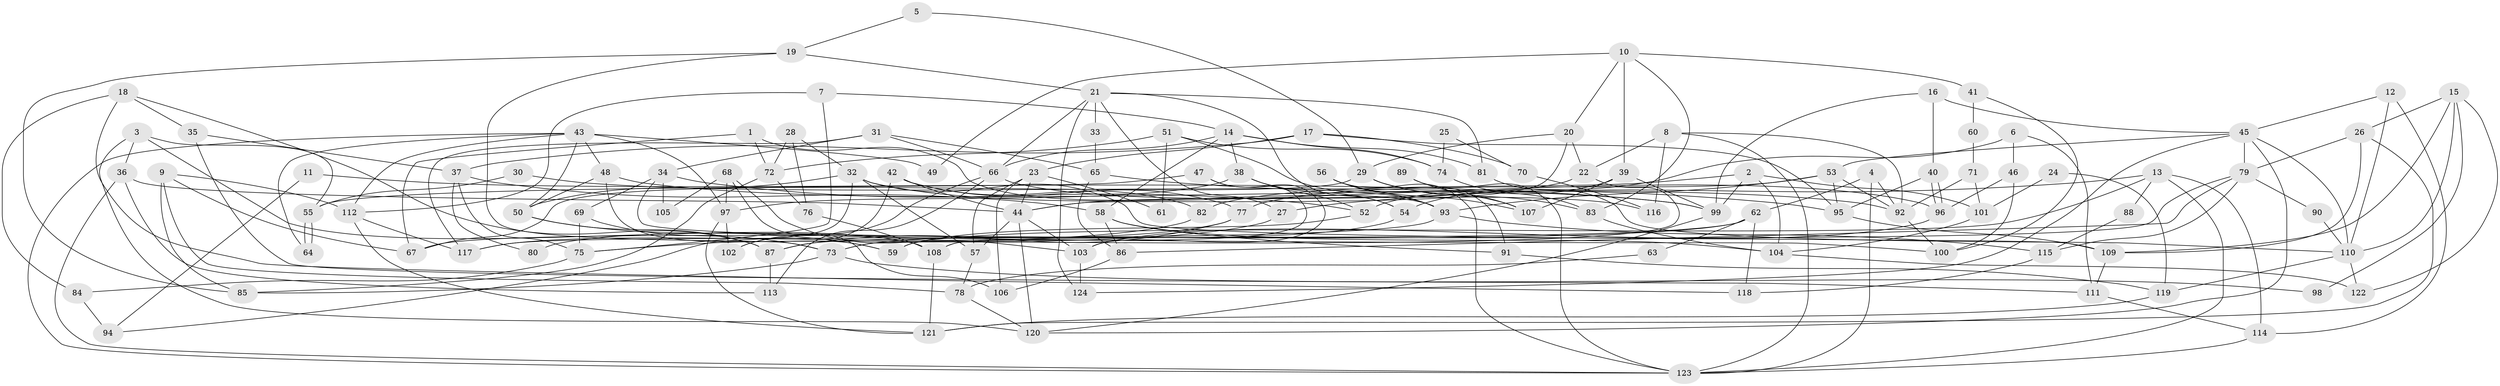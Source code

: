 // Generated by graph-tools (version 1.1) at 2025/36/03/09/25 02:36:23]
// undirected, 124 vertices, 248 edges
graph export_dot {
graph [start="1"]
  node [color=gray90,style=filled];
  1;
  2;
  3;
  4;
  5;
  6;
  7;
  8;
  9;
  10;
  11;
  12;
  13;
  14;
  15;
  16;
  17;
  18;
  19;
  20;
  21;
  22;
  23;
  24;
  25;
  26;
  27;
  28;
  29;
  30;
  31;
  32;
  33;
  34;
  35;
  36;
  37;
  38;
  39;
  40;
  41;
  42;
  43;
  44;
  45;
  46;
  47;
  48;
  49;
  50;
  51;
  52;
  53;
  54;
  55;
  56;
  57;
  58;
  59;
  60;
  61;
  62;
  63;
  64;
  65;
  66;
  67;
  68;
  69;
  70;
  71;
  72;
  73;
  74;
  75;
  76;
  77;
  78;
  79;
  80;
  81;
  82;
  83;
  84;
  85;
  86;
  87;
  88;
  89;
  90;
  91;
  92;
  93;
  94;
  95;
  96;
  97;
  98;
  99;
  100;
  101;
  102;
  103;
  104;
  105;
  106;
  107;
  108;
  109;
  110;
  111;
  112;
  113;
  114;
  115;
  116;
  117;
  118;
  119;
  120;
  121;
  122;
  123;
  124;
  1 -- 67;
  1 -- 93;
  1 -- 72;
  2 -- 82;
  2 -- 99;
  2 -- 101;
  2 -- 104;
  3 -- 108;
  3 -- 36;
  3 -- 55;
  3 -- 120;
  4 -- 123;
  4 -- 62;
  4 -- 92;
  5 -- 19;
  5 -- 29;
  6 -- 111;
  6 -- 46;
  6 -- 54;
  7 -- 112;
  7 -- 14;
  7 -- 75;
  8 -- 22;
  8 -- 92;
  8 -- 116;
  8 -- 123;
  9 -- 85;
  9 -- 78;
  9 -- 67;
  9 -- 112;
  10 -- 83;
  10 -- 39;
  10 -- 20;
  10 -- 41;
  10 -- 49;
  11 -- 99;
  11 -- 94;
  12 -- 114;
  12 -- 45;
  12 -- 110;
  13 -- 27;
  13 -- 123;
  13 -- 59;
  13 -- 88;
  13 -- 114;
  14 -- 38;
  14 -- 58;
  14 -- 66;
  14 -- 74;
  14 -- 81;
  15 -- 26;
  15 -- 110;
  15 -- 98;
  15 -- 109;
  15 -- 122;
  16 -- 45;
  16 -- 40;
  16 -- 99;
  17 -- 37;
  17 -- 95;
  17 -- 23;
  17 -- 70;
  18 -- 87;
  18 -- 118;
  18 -- 35;
  18 -- 84;
  19 -- 21;
  19 -- 73;
  19 -- 85;
  20 -- 44;
  20 -- 22;
  20 -- 29;
  21 -- 124;
  21 -- 54;
  21 -- 27;
  21 -- 33;
  21 -- 66;
  21 -- 81;
  22 -- 44;
  22 -- 73;
  23 -- 44;
  23 -- 57;
  23 -- 61;
  23 -- 106;
  24 -- 119;
  24 -- 101;
  25 -- 70;
  25 -- 74;
  26 -- 109;
  26 -- 79;
  26 -- 121;
  27 -- 75;
  28 -- 32;
  28 -- 76;
  28 -- 72;
  29 -- 107;
  29 -- 67;
  29 -- 83;
  29 -- 91;
  30 -- 99;
  30 -- 55;
  31 -- 117;
  31 -- 66;
  31 -- 34;
  31 -- 65;
  32 -- 57;
  32 -- 50;
  32 -- 94;
  32 -- 96;
  32 -- 109;
  33 -- 65;
  34 -- 69;
  34 -- 52;
  34 -- 100;
  34 -- 105;
  35 -- 111;
  35 -- 37;
  36 -- 113;
  36 -- 44;
  36 -- 123;
  37 -- 58;
  37 -- 75;
  37 -- 80;
  38 -- 54;
  38 -- 52;
  38 -- 97;
  39 -- 52;
  39 -- 99;
  39 -- 107;
  40 -- 96;
  40 -- 96;
  40 -- 95;
  41 -- 100;
  41 -- 60;
  42 -- 102;
  42 -- 44;
  42 -- 77;
  42 -- 82;
  43 -- 123;
  43 -- 112;
  43 -- 48;
  43 -- 49;
  43 -- 50;
  43 -- 64;
  43 -- 97;
  44 -- 120;
  44 -- 103;
  44 -- 57;
  45 -- 53;
  45 -- 110;
  45 -- 79;
  45 -- 120;
  45 -- 124;
  46 -- 96;
  46 -- 100;
  47 -- 103;
  47 -- 55;
  47 -- 108;
  48 -- 59;
  48 -- 50;
  48 -- 92;
  50 -- 59;
  50 -- 87;
  51 -- 72;
  51 -- 74;
  51 -- 61;
  51 -- 93;
  52 -- 59;
  53 -- 95;
  53 -- 92;
  53 -- 77;
  53 -- 93;
  54 -- 73;
  55 -- 64;
  55 -- 64;
  56 -- 123;
  56 -- 93;
  56 -- 107;
  57 -- 78;
  58 -- 104;
  58 -- 91;
  58 -- 86;
  60 -- 71;
  62 -- 67;
  62 -- 87;
  62 -- 63;
  62 -- 118;
  63 -- 78;
  65 -- 86;
  65 -- 95;
  66 -- 102;
  66 -- 113;
  66 -- 116;
  68 -- 106;
  68 -- 97;
  68 -- 103;
  68 -- 105;
  69 -- 75;
  69 -- 73;
  70 -- 116;
  71 -- 101;
  71 -- 92;
  72 -- 76;
  72 -- 85;
  73 -- 85;
  73 -- 98;
  74 -- 83;
  75 -- 84;
  76 -- 108;
  77 -- 80;
  77 -- 87;
  78 -- 120;
  79 -- 108;
  79 -- 86;
  79 -- 90;
  79 -- 115;
  81 -- 110;
  82 -- 117;
  83 -- 104;
  84 -- 94;
  86 -- 106;
  87 -- 113;
  88 -- 115;
  89 -- 123;
  89 -- 107;
  90 -- 110;
  91 -- 119;
  92 -- 100;
  93 -- 115;
  93 -- 117;
  95 -- 109;
  96 -- 103;
  97 -- 102;
  97 -- 121;
  99 -- 120;
  101 -- 104;
  103 -- 124;
  104 -- 122;
  108 -- 121;
  109 -- 111;
  110 -- 119;
  110 -- 122;
  111 -- 114;
  112 -- 121;
  112 -- 117;
  114 -- 123;
  115 -- 118;
  119 -- 121;
}
